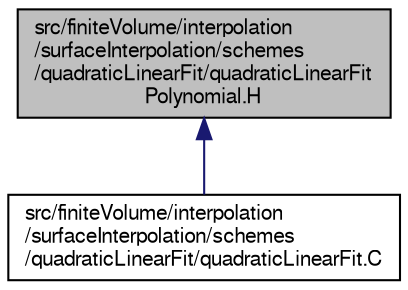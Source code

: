 digraph "src/finiteVolume/interpolation/surfaceInterpolation/schemes/quadraticLinearFit/quadraticLinearFitPolynomial.H"
{
  bgcolor="transparent";
  edge [fontname="FreeSans",fontsize="10",labelfontname="FreeSans",labelfontsize="10"];
  node [fontname="FreeSans",fontsize="10",shape=record];
  Node46 [label="src/finiteVolume/interpolation\l/surfaceInterpolation/schemes\l/quadraticLinearFit/quadraticLinearFit\lPolynomial.H",height=0.2,width=0.4,color="black", fillcolor="grey75", style="filled", fontcolor="black"];
  Node46 -> Node47 [dir="back",color="midnightblue",fontsize="10",style="solid",fontname="FreeSans"];
  Node47 [label="src/finiteVolume/interpolation\l/surfaceInterpolation/schemes\l/quadraticLinearFit/quadraticLinearFit.C",height=0.2,width=0.4,color="black",URL="$a04250.html"];
}
